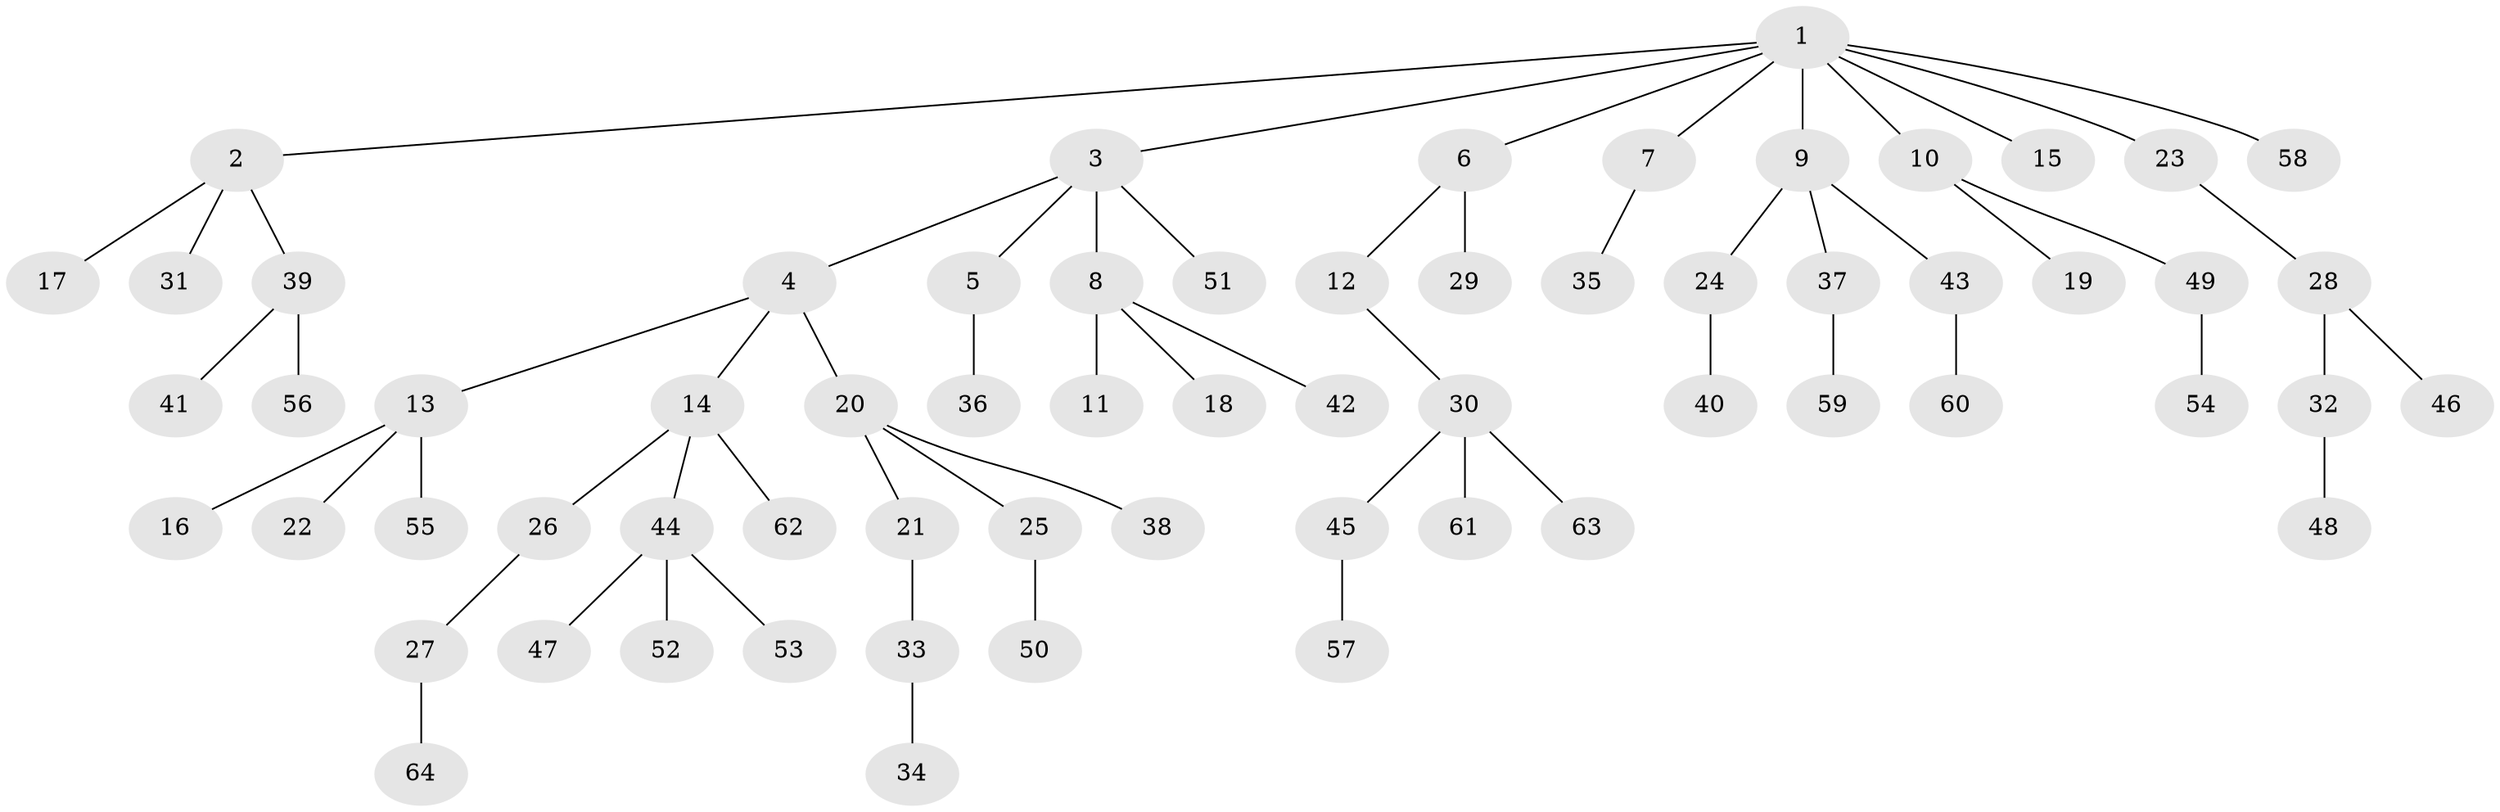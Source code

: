 // Generated by graph-tools (version 1.1) at 2025/53/03/09/25 04:53:46]
// undirected, 64 vertices, 63 edges
graph export_dot {
graph [start="1"]
  node [color=gray90,style=filled];
  1;
  2;
  3;
  4;
  5;
  6;
  7;
  8;
  9;
  10;
  11;
  12;
  13;
  14;
  15;
  16;
  17;
  18;
  19;
  20;
  21;
  22;
  23;
  24;
  25;
  26;
  27;
  28;
  29;
  30;
  31;
  32;
  33;
  34;
  35;
  36;
  37;
  38;
  39;
  40;
  41;
  42;
  43;
  44;
  45;
  46;
  47;
  48;
  49;
  50;
  51;
  52;
  53;
  54;
  55;
  56;
  57;
  58;
  59;
  60;
  61;
  62;
  63;
  64;
  1 -- 2;
  1 -- 3;
  1 -- 6;
  1 -- 7;
  1 -- 9;
  1 -- 10;
  1 -- 15;
  1 -- 23;
  1 -- 58;
  2 -- 17;
  2 -- 31;
  2 -- 39;
  3 -- 4;
  3 -- 5;
  3 -- 8;
  3 -- 51;
  4 -- 13;
  4 -- 14;
  4 -- 20;
  5 -- 36;
  6 -- 12;
  6 -- 29;
  7 -- 35;
  8 -- 11;
  8 -- 18;
  8 -- 42;
  9 -- 24;
  9 -- 37;
  9 -- 43;
  10 -- 19;
  10 -- 49;
  12 -- 30;
  13 -- 16;
  13 -- 22;
  13 -- 55;
  14 -- 26;
  14 -- 44;
  14 -- 62;
  20 -- 21;
  20 -- 25;
  20 -- 38;
  21 -- 33;
  23 -- 28;
  24 -- 40;
  25 -- 50;
  26 -- 27;
  27 -- 64;
  28 -- 32;
  28 -- 46;
  30 -- 45;
  30 -- 61;
  30 -- 63;
  32 -- 48;
  33 -- 34;
  37 -- 59;
  39 -- 41;
  39 -- 56;
  43 -- 60;
  44 -- 47;
  44 -- 52;
  44 -- 53;
  45 -- 57;
  49 -- 54;
}
